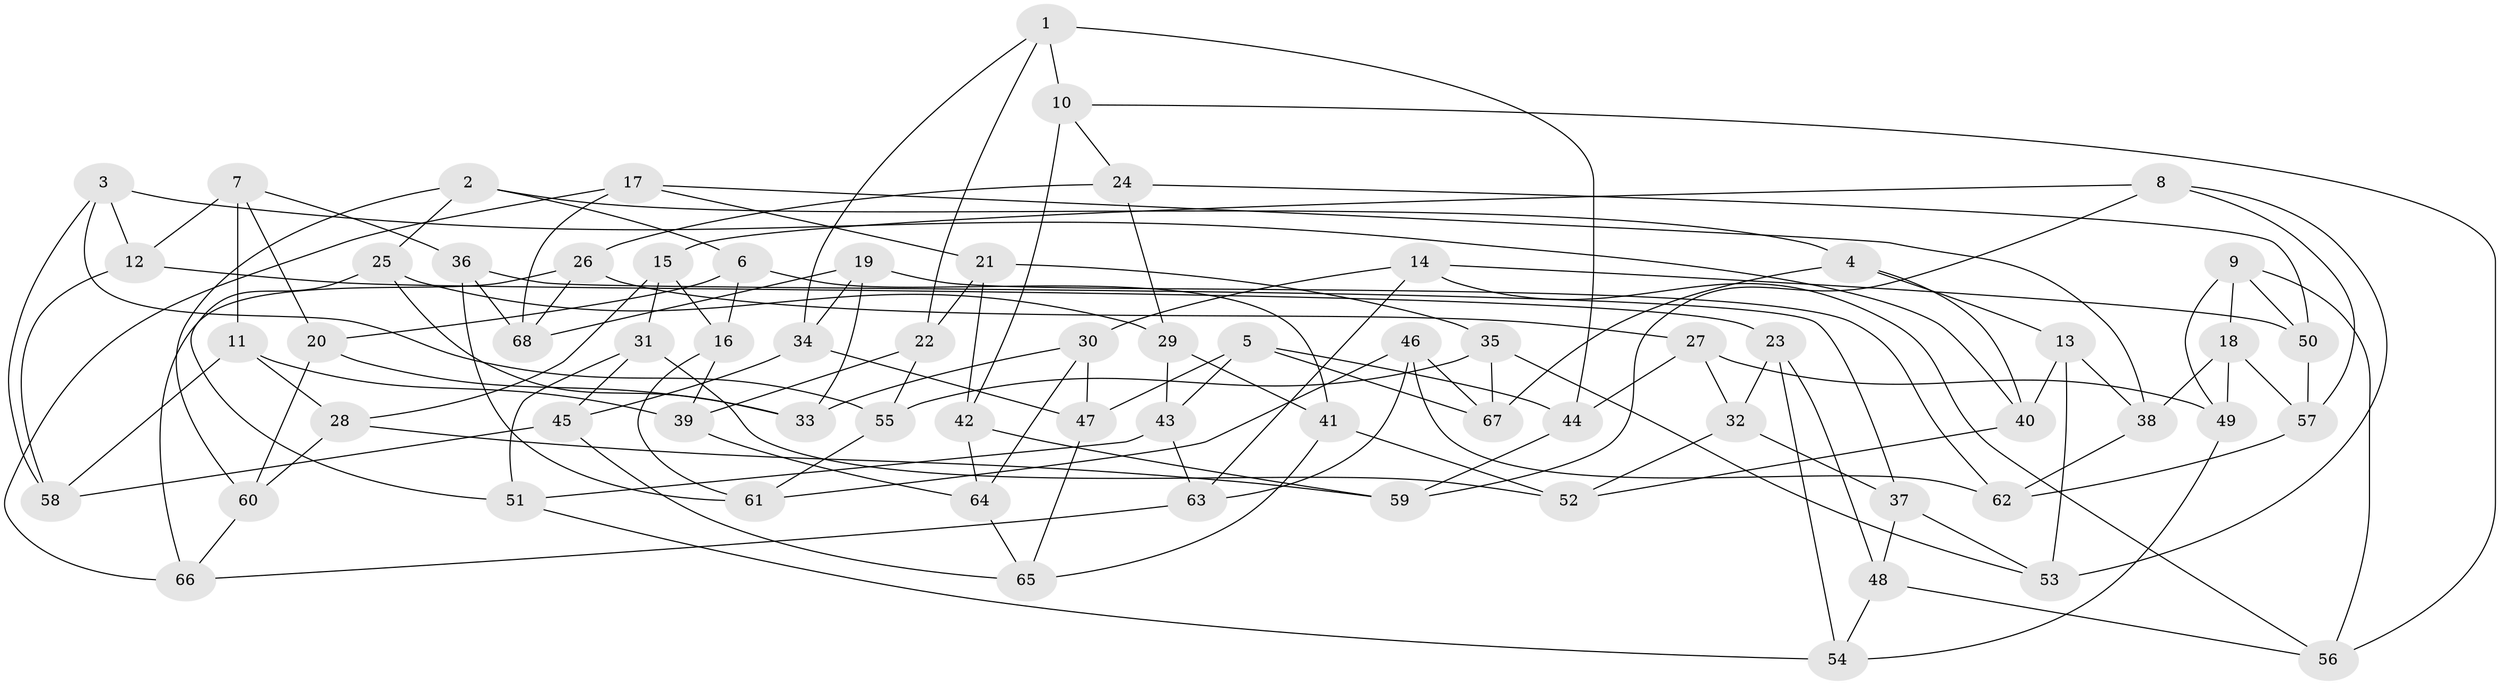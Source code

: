 // coarse degree distribution, {5: 0.2857142857142857, 4: 0.2857142857142857, 6: 0.21428571428571427, 8: 0.14285714285714285, 7: 0.07142857142857142}
// Generated by graph-tools (version 1.1) at 2025/38/03/04/25 23:38:07]
// undirected, 68 vertices, 136 edges
graph export_dot {
  node [color=gray90,style=filled];
  1;
  2;
  3;
  4;
  5;
  6;
  7;
  8;
  9;
  10;
  11;
  12;
  13;
  14;
  15;
  16;
  17;
  18;
  19;
  20;
  21;
  22;
  23;
  24;
  25;
  26;
  27;
  28;
  29;
  30;
  31;
  32;
  33;
  34;
  35;
  36;
  37;
  38;
  39;
  40;
  41;
  42;
  43;
  44;
  45;
  46;
  47;
  48;
  49;
  50;
  51;
  52;
  53;
  54;
  55;
  56;
  57;
  58;
  59;
  60;
  61;
  62;
  63;
  64;
  65;
  66;
  67;
  68;
  1 -- 34;
  1 -- 44;
  1 -- 10;
  1 -- 22;
  2 -- 6;
  2 -- 4;
  2 -- 60;
  2 -- 25;
  3 -- 58;
  3 -- 12;
  3 -- 55;
  3 -- 40;
  4 -- 67;
  4 -- 40;
  4 -- 13;
  5 -- 67;
  5 -- 47;
  5 -- 43;
  5 -- 44;
  6 -- 16;
  6 -- 20;
  6 -- 41;
  7 -- 12;
  7 -- 36;
  7 -- 20;
  7 -- 11;
  8 -- 53;
  8 -- 59;
  8 -- 57;
  8 -- 15;
  9 -- 49;
  9 -- 18;
  9 -- 56;
  9 -- 50;
  10 -- 24;
  10 -- 56;
  10 -- 42;
  11 -- 28;
  11 -- 58;
  11 -- 39;
  12 -- 58;
  12 -- 23;
  13 -- 53;
  13 -- 40;
  13 -- 38;
  14 -- 63;
  14 -- 30;
  14 -- 56;
  14 -- 50;
  15 -- 28;
  15 -- 31;
  15 -- 16;
  16 -- 39;
  16 -- 61;
  17 -- 38;
  17 -- 66;
  17 -- 68;
  17 -- 21;
  18 -- 57;
  18 -- 49;
  18 -- 38;
  19 -- 68;
  19 -- 62;
  19 -- 33;
  19 -- 34;
  20 -- 33;
  20 -- 60;
  21 -- 22;
  21 -- 35;
  21 -- 42;
  22 -- 39;
  22 -- 55;
  23 -- 32;
  23 -- 54;
  23 -- 48;
  24 -- 29;
  24 -- 50;
  24 -- 26;
  25 -- 29;
  25 -- 33;
  25 -- 51;
  26 -- 66;
  26 -- 27;
  26 -- 68;
  27 -- 32;
  27 -- 44;
  27 -- 49;
  28 -- 60;
  28 -- 59;
  29 -- 43;
  29 -- 41;
  30 -- 33;
  30 -- 47;
  30 -- 64;
  31 -- 45;
  31 -- 51;
  31 -- 52;
  32 -- 37;
  32 -- 52;
  34 -- 45;
  34 -- 47;
  35 -- 53;
  35 -- 55;
  35 -- 67;
  36 -- 61;
  36 -- 68;
  36 -- 37;
  37 -- 48;
  37 -- 53;
  38 -- 62;
  39 -- 64;
  40 -- 52;
  41 -- 65;
  41 -- 52;
  42 -- 59;
  42 -- 64;
  43 -- 51;
  43 -- 63;
  44 -- 59;
  45 -- 58;
  45 -- 65;
  46 -- 67;
  46 -- 63;
  46 -- 62;
  46 -- 61;
  47 -- 65;
  48 -- 56;
  48 -- 54;
  49 -- 54;
  50 -- 57;
  51 -- 54;
  55 -- 61;
  57 -- 62;
  60 -- 66;
  63 -- 66;
  64 -- 65;
}

